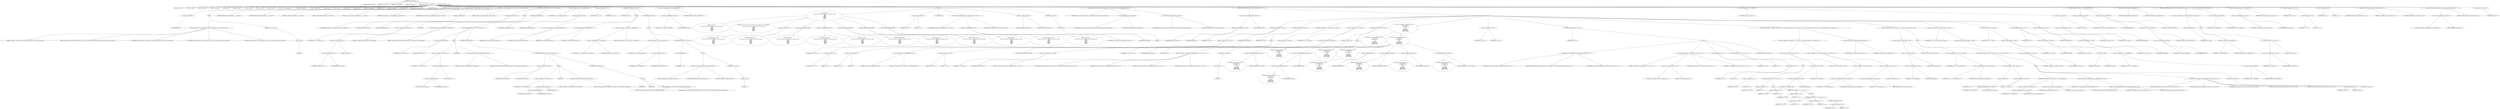 digraph hostapd_notif_assoc {  
"1000123" [label = "(METHOD,hostapd_notif_assoc)" ]
"1000124" [label = "(PARAM,hostapd_data *hapd)" ]
"1000125" [label = "(PARAM,const u8 *addr)" ]
"1000126" [label = "(PARAM,const u8 *req_ies)" ]
"1000127" [label = "(PARAM,size_t req_ies_len)" ]
"1000128" [label = "(PARAM,int reassoc)" ]
"1000129" [label = "(BLOCK,,)" ]
"1000130" [label = "(LOCAL,v10: const u8 *)" ]
"1000131" [label = "(LOCAL,v11: size_t)" ]
"1000132" [label = "(LOCAL,v12: sta_info *)" ]
"1000133" [label = "(LOCAL,v13: sta_info *)" ]
"1000134" [label = "(LOCAL,v14: int)" ]
"1000135" [label = "(LOCAL,v15: __int64)" ]
"1000136" [label = "(LOCAL,v16: __int64)" ]
"1000137" [label = "(LOCAL,v17: __int64)" ]
"1000138" [label = "(LOCAL,v18: bool)" ]
"1000139" [label = "(LOCAL,v19: wpa_state_machine *)" ]
"1000140" [label = "(LOCAL,v20: unsigned int)" ]
"1000141" [label = "(LOCAL,v21: unsigned int)" ]
"1000142" [label = "(LOCAL,v22: int)" ]
"1000143" [label = "(LOCAL,v23: u8 *)" ]
"1000144" [label = "(LOCAL,v24: int)" ]
"1000145" [label = "(LOCAL,v25: u32)" ]
"1000146" [label = "(LOCAL,v26: unsigned int)" ]
"1000147" [label = "(LOCAL,v27: int)" ]
"1000148" [label = "(LOCAL,v28: wpa_event)" ]
"1000149" [label = "(LOCAL,v29: int)" ]
"1000150" [label = "(LOCAL,elems: ieee802_11_elems)" ]
"1000151" [label = "(LOCAL,buf: u8 [ 1064 ])" ]
"1000152" [label = "(CONTROL_STRUCTURE,if ( !addr ),if ( !addr ))" ]
"1000153" [label = "(<operator>.logicalNot,!addr)" ]
"1000154" [label = "(IDENTIFIER,addr,!addr)" ]
"1000155" [label = "(BLOCK,,)" ]
"1000156" [label = "(wpa_printf,wpa_printf(2, \"hostapd_notif_assoc: Skip event with no address\", req_ies, req_ies_len, reassoc))" ]
"1000157" [label = "(LITERAL,2,wpa_printf(2, \"hostapd_notif_assoc: Skip event with no address\", req_ies, req_ies_len, reassoc))" ]
"1000158" [label = "(LITERAL,\"hostapd_notif_assoc: Skip event with no address\",wpa_printf(2, \"hostapd_notif_assoc: Skip event with no address\", req_ies, req_ies_len, reassoc))" ]
"1000159" [label = "(IDENTIFIER,req_ies,wpa_printf(2, \"hostapd_notif_assoc: Skip event with no address\", req_ies, req_ies_len, reassoc))" ]
"1000160" [label = "(IDENTIFIER,req_ies_len,wpa_printf(2, \"hostapd_notif_assoc: Skip event with no address\", req_ies, req_ies_len, reassoc))" ]
"1000161" [label = "(IDENTIFIER,reassoc,wpa_printf(2, \"hostapd_notif_assoc: Skip event with no address\", req_ies, req_ies_len, reassoc))" ]
"1000162" [label = "(RETURN,return -1;,return -1;)" ]
"1000163" [label = "(<operator>.minus,-1)" ]
"1000164" [label = "(LITERAL,1,-1)" ]
"1000165" [label = "(hostapd_logger,hostapd_logger(hapd, addr, 1u, 2, \"associated\"))" ]
"1000166" [label = "(IDENTIFIER,hapd,hostapd_logger(hapd, addr, 1u, 2, \"associated\"))" ]
"1000167" [label = "(IDENTIFIER,addr,hostapd_logger(hapd, addr, 1u, 2, \"associated\"))" ]
"1000168" [label = "(LITERAL,1u,hostapd_logger(hapd, addr, 1u, 2, \"associated\"))" ]
"1000169" [label = "(LITERAL,2,hostapd_logger(hapd, addr, 1u, 2, \"associated\"))" ]
"1000170" [label = "(LITERAL,\"associated\",hostapd_logger(hapd, addr, 1u, 2, \"associated\"))" ]
"1000171" [label = "(ieee802_11_parse_elems,ieee802_11_parse_elems(req_ies, req_ies_len, &elems, 0))" ]
"1000172" [label = "(IDENTIFIER,req_ies,ieee802_11_parse_elems(req_ies, req_ies_len, &elems, 0))" ]
"1000173" [label = "(IDENTIFIER,req_ies_len,ieee802_11_parse_elems(req_ies, req_ies_len, &elems, 0))" ]
"1000174" [label = "(<operator>.addressOf,&elems)" ]
"1000175" [label = "(IDENTIFIER,elems,ieee802_11_parse_elems(req_ies, req_ies_len, &elems, 0))" ]
"1000176" [label = "(LITERAL,0,ieee802_11_parse_elems(req_ies, req_ies_len, &elems, 0))" ]
"1000177" [label = "(CONTROL_STRUCTURE,if ( elems.wps_ie ),if ( elems.wps_ie ))" ]
"1000178" [label = "(<operator>.fieldAccess,elems.wps_ie)" ]
"1000179" [label = "(IDENTIFIER,elems,if ( elems.wps_ie ))" ]
"1000180" [label = "(FIELD_IDENTIFIER,wps_ie,wps_ie)" ]
"1000181" [label = "(BLOCK,,)" ]
"1000182" [label = "(<operator>.assignment,v10 = elems.wps_ie - 2)" ]
"1000183" [label = "(IDENTIFIER,v10,v10 = elems.wps_ie - 2)" ]
"1000184" [label = "(<operator>.subtraction,elems.wps_ie - 2)" ]
"1000185" [label = "(<operator>.fieldAccess,elems.wps_ie)" ]
"1000186" [label = "(IDENTIFIER,elems,elems.wps_ie - 2)" ]
"1000187" [label = "(FIELD_IDENTIFIER,wps_ie,wps_ie)" ]
"1000188" [label = "(LITERAL,2,elems.wps_ie - 2)" ]
"1000189" [label = "(IDENTIFIER,L,)" ]
"1000190" [label = "(wpa_printf,wpa_printf(2, \"STA included WPS IE in (Re)AssocReq\"))" ]
"1000191" [label = "(LITERAL,2,wpa_printf(2, \"STA included WPS IE in (Re)AssocReq\"))" ]
"1000192" [label = "(LITERAL,\"STA included WPS IE in (Re)AssocReq\",wpa_printf(2, \"STA included WPS IE in (Re)AssocReq\"))" ]
"1000193" [label = "(CONTROL_STRUCTURE,else,else)" ]
"1000194" [label = "(CONTROL_STRUCTURE,if ( elems.rsn_ie ),if ( elems.rsn_ie ))" ]
"1000195" [label = "(<operator>.fieldAccess,elems.rsn_ie)" ]
"1000196" [label = "(IDENTIFIER,elems,if ( elems.rsn_ie ))" ]
"1000197" [label = "(FIELD_IDENTIFIER,rsn_ie,rsn_ie)" ]
"1000198" [label = "(BLOCK,,)" ]
"1000199" [label = "(<operator>.assignment,v10 = elems.rsn_ie - 2)" ]
"1000200" [label = "(IDENTIFIER,v10,v10 = elems.rsn_ie - 2)" ]
"1000201" [label = "(<operator>.subtraction,elems.rsn_ie - 2)" ]
"1000202" [label = "(<operator>.fieldAccess,elems.rsn_ie)" ]
"1000203" [label = "(IDENTIFIER,elems,elems.rsn_ie - 2)" ]
"1000204" [label = "(FIELD_IDENTIFIER,rsn_ie,rsn_ie)" ]
"1000205" [label = "(LITERAL,2,elems.rsn_ie - 2)" ]
"1000206" [label = "(IDENTIFIER,L,)" ]
"1000207" [label = "(wpa_printf,wpa_printf(2, \"STA included RSN IE in (Re)AssocReq\"))" ]
"1000208" [label = "(LITERAL,2,wpa_printf(2, \"STA included RSN IE in (Re)AssocReq\"))" ]
"1000209" [label = "(LITERAL,\"STA included RSN IE in (Re)AssocReq\",wpa_printf(2, \"STA included RSN IE in (Re)AssocReq\"))" ]
"1000210" [label = "(CONTROL_STRUCTURE,else,else)" ]
"1000211" [label = "(CONTROL_STRUCTURE,if ( elems.wpa_ie ),if ( elems.wpa_ie ))" ]
"1000212" [label = "(<operator>.fieldAccess,elems.wpa_ie)" ]
"1000213" [label = "(IDENTIFIER,elems,if ( elems.wpa_ie ))" ]
"1000214" [label = "(FIELD_IDENTIFIER,wpa_ie,wpa_ie)" ]
"1000215" [label = "(BLOCK,,)" ]
"1000216" [label = "(<operator>.assignment,v10 = elems.wpa_ie - 2)" ]
"1000217" [label = "(IDENTIFIER,v10,v10 = elems.wpa_ie - 2)" ]
"1000218" [label = "(<operator>.subtraction,elems.wpa_ie - 2)" ]
"1000219" [label = "(<operator>.fieldAccess,elems.wpa_ie)" ]
"1000220" [label = "(IDENTIFIER,elems,elems.wpa_ie - 2)" ]
"1000221" [label = "(FIELD_IDENTIFIER,wpa_ie,wpa_ie)" ]
"1000222" [label = "(LITERAL,2,elems.wpa_ie - 2)" ]
"1000223" [label = "(IDENTIFIER,L,)" ]
"1000224" [label = "(wpa_printf,wpa_printf(2, \"STA included WPA IE in (Re)AssocReq\"))" ]
"1000225" [label = "(LITERAL,2,wpa_printf(2, \"STA included WPA IE in (Re)AssocReq\"))" ]
"1000226" [label = "(LITERAL,\"STA included WPA IE in (Re)AssocReq\",wpa_printf(2, \"STA included WPA IE in (Re)AssocReq\"))" ]
"1000227" [label = "(CONTROL_STRUCTURE,else,else)" ]
"1000228" [label = "(BLOCK,,)" ]
"1000229" [label = "(IDENTIFIER,L,)" ]
"1000230" [label = "(IDENTIFIER,L,)" ]
"1000231" [label = "(wpa_printf,wpa_printf(2, \"STA did not include WPS/RSN/WPA IE in (Re)AssocReq\"))" ]
"1000232" [label = "(LITERAL,2,wpa_printf(2, \"STA did not include WPS/RSN/WPA IE in (Re)AssocReq\"))" ]
"1000233" [label = "(LITERAL,\"STA did not include WPS/RSN/WPA IE in (Re)AssocReq\",wpa_printf(2, \"STA did not include WPS/RSN/WPA IE in (Re)AssocReq\"))" ]
"1000234" [label = "(<operator>.assignment,v12 = ap_get_sta(hapd, addr))" ]
"1000235" [label = "(IDENTIFIER,v12,v12 = ap_get_sta(hapd, addr))" ]
"1000236" [label = "(ap_get_sta,ap_get_sta(hapd, addr))" ]
"1000237" [label = "(IDENTIFIER,hapd,ap_get_sta(hapd, addr))" ]
"1000238" [label = "(IDENTIFIER,addr,ap_get_sta(hapd, addr))" ]
"1000239" [label = "(<operator>.assignment,v13 = v12)" ]
"1000240" [label = "(IDENTIFIER,v13,v13 = v12)" ]
"1000241" [label = "(IDENTIFIER,v12,v13 = v12)" ]
"1000242" [label = "(CONTROL_STRUCTURE,if ( v12 ),if ( v12 ))" ]
"1000243" [label = "(IDENTIFIER,v12,if ( v12 ))" ]
"1000244" [label = "(BLOCK,,)" ]
"1000245" [label = "(ap_sta_no_session_timeout,ap_sta_no_session_timeout(hapd, v12))" ]
"1000246" [label = "(IDENTIFIER,hapd,ap_sta_no_session_timeout(hapd, v12))" ]
"1000247" [label = "(IDENTIFIER,v12,ap_sta_no_session_timeout(hapd, v12))" ]
"1000248" [label = "(accounting_sta_stop,accounting_sta_stop(hapd, v13))" ]
"1000249" [label = "(IDENTIFIER,hapd,accounting_sta_stop(hapd, v13))" ]
"1000250" [label = "(IDENTIFIER,v13,accounting_sta_stop(hapd, v13))" ]
"1000251" [label = "(<operator>.assignment,v13->timeout_next = STA_NULLFUNC)" ]
"1000252" [label = "(<operator>.indirectFieldAccess,v13->timeout_next)" ]
"1000253" [label = "(IDENTIFIER,v13,v13->timeout_next = STA_NULLFUNC)" ]
"1000254" [label = "(FIELD_IDENTIFIER,timeout_next,timeout_next)" ]
"1000255" [label = "(IDENTIFIER,STA_NULLFUNC,v13->timeout_next = STA_NULLFUNC)" ]
"1000256" [label = "(CONTROL_STRUCTURE,else,else)" ]
"1000257" [label = "(BLOCK,,)" ]
"1000258" [label = "(<operator>.assignment,v13 = ap_sta_add(hapd, addr))" ]
"1000259" [label = "(IDENTIFIER,v13,v13 = ap_sta_add(hapd, addr))" ]
"1000260" [label = "(ap_sta_add,ap_sta_add(hapd, addr))" ]
"1000261" [label = "(IDENTIFIER,hapd,ap_sta_add(hapd, addr))" ]
"1000262" [label = "(IDENTIFIER,addr,ap_sta_add(hapd, addr))" ]
"1000263" [label = "(CONTROL_STRUCTURE,if ( !v13 ),if ( !v13 ))" ]
"1000264" [label = "(<operator>.logicalNot,!v13)" ]
"1000265" [label = "(IDENTIFIER,v13,!v13)" ]
"1000266" [label = "(BLOCK,,)" ]
"1000267" [label = "(hostapd_drv_sta_disassoc,hostapd_drv_sta_disassoc(hapd, addr, 5))" ]
"1000268" [label = "(IDENTIFIER,hapd,hostapd_drv_sta_disassoc(hapd, addr, 5))" ]
"1000269" [label = "(IDENTIFIER,addr,hostapd_drv_sta_disassoc(hapd, addr, 5))" ]
"1000270" [label = "(LITERAL,5,hostapd_drv_sta_disassoc(hapd, addr, 5))" ]
"1000271" [label = "(RETURN,return -1;,return -1;)" ]
"1000272" [label = "(<operator>.minus,-1)" ]
"1000273" [label = "(LITERAL,1,-1)" ]
"1000274" [label = "(<operators>.assignmentAnd,v13->flags &= 0xFFFECFFF)" ]
"1000275" [label = "(<operator>.indirectFieldAccess,v13->flags)" ]
"1000276" [label = "(IDENTIFIER,v13,v13->flags &= 0xFFFECFFF)" ]
"1000277" [label = "(FIELD_IDENTIFIER,flags,flags)" ]
"1000278" [label = "(LITERAL,0xFFFECFFF,v13->flags &= 0xFFFECFFF)" ]
"1000279" [label = "(BLOCK,,)" ]
"1000280" [label = "(wpa_printf,wpa_printf(\n      3,\n      \"STA %02x:%02x:%02x:%02x:%02x:%02x not allowed to connect\",\n      *addr,\n      addr[1],\n      addr[2],\n      addr[3],\n      addr[4],\n      addr[5]))" ]
"1000281" [label = "(LITERAL,3,wpa_printf(\n      3,\n      \"STA %02x:%02x:%02x:%02x:%02x:%02x not allowed to connect\",\n      *addr,\n      addr[1],\n      addr[2],\n      addr[3],\n      addr[4],\n      addr[5]))" ]
"1000282" [label = "(LITERAL,\"STA %02x:%02x:%02x:%02x:%02x:%02x not allowed to connect\",wpa_printf(\n      3,\n      \"STA %02x:%02x:%02x:%02x:%02x:%02x not allowed to connect\",\n      *addr,\n      addr[1],\n      addr[2],\n      addr[3],\n      addr[4],\n      addr[5]))" ]
"1000283" [label = "(<operator>.indirection,*addr)" ]
"1000284" [label = "(IDENTIFIER,addr,wpa_printf(\n      3,\n      \"STA %02x:%02x:%02x:%02x:%02x:%02x not allowed to connect\",\n      *addr,\n      addr[1],\n      addr[2],\n      addr[3],\n      addr[4],\n      addr[5]))" ]
"1000285" [label = "(<operator>.indirectIndexAccess,addr[1])" ]
"1000286" [label = "(IDENTIFIER,addr,wpa_printf(\n      3,\n      \"STA %02x:%02x:%02x:%02x:%02x:%02x not allowed to connect\",\n      *addr,\n      addr[1],\n      addr[2],\n      addr[3],\n      addr[4],\n      addr[5]))" ]
"1000287" [label = "(LITERAL,1,wpa_printf(\n      3,\n      \"STA %02x:%02x:%02x:%02x:%02x:%02x not allowed to connect\",\n      *addr,\n      addr[1],\n      addr[2],\n      addr[3],\n      addr[4],\n      addr[5]))" ]
"1000288" [label = "(<operator>.indirectIndexAccess,addr[2])" ]
"1000289" [label = "(IDENTIFIER,addr,wpa_printf(\n      3,\n      \"STA %02x:%02x:%02x:%02x:%02x:%02x not allowed to connect\",\n      *addr,\n      addr[1],\n      addr[2],\n      addr[3],\n      addr[4],\n      addr[5]))" ]
"1000290" [label = "(LITERAL,2,wpa_printf(\n      3,\n      \"STA %02x:%02x:%02x:%02x:%02x:%02x not allowed to connect\",\n      *addr,\n      addr[1],\n      addr[2],\n      addr[3],\n      addr[4],\n      addr[5]))" ]
"1000291" [label = "(<operator>.indirectIndexAccess,addr[3])" ]
"1000292" [label = "(IDENTIFIER,addr,wpa_printf(\n      3,\n      \"STA %02x:%02x:%02x:%02x:%02x:%02x not allowed to connect\",\n      *addr,\n      addr[1],\n      addr[2],\n      addr[3],\n      addr[4],\n      addr[5]))" ]
"1000293" [label = "(LITERAL,3,wpa_printf(\n      3,\n      \"STA %02x:%02x:%02x:%02x:%02x:%02x not allowed to connect\",\n      *addr,\n      addr[1],\n      addr[2],\n      addr[3],\n      addr[4],\n      addr[5]))" ]
"1000294" [label = "(<operator>.indirectIndexAccess,addr[4])" ]
"1000295" [label = "(IDENTIFIER,addr,wpa_printf(\n      3,\n      \"STA %02x:%02x:%02x:%02x:%02x:%02x not allowed to connect\",\n      *addr,\n      addr[1],\n      addr[2],\n      addr[3],\n      addr[4],\n      addr[5]))" ]
"1000296" [label = "(LITERAL,4,wpa_printf(\n      3,\n      \"STA %02x:%02x:%02x:%02x:%02x:%02x not allowed to connect\",\n      *addr,\n      addr[1],\n      addr[2],\n      addr[3],\n      addr[4],\n      addr[5]))" ]
"1000297" [label = "(<operator>.indirectIndexAccess,addr[5])" ]
"1000298" [label = "(IDENTIFIER,addr,wpa_printf(\n      3,\n      \"STA %02x:%02x:%02x:%02x:%02x:%02x not allowed to connect\",\n      *addr,\n      addr[1],\n      addr[2],\n      addr[3],\n      addr[4],\n      addr[5]))" ]
"1000299" [label = "(LITERAL,5,wpa_printf(\n      3,\n      \"STA %02x:%02x:%02x:%02x:%02x:%02x not allowed to connect\",\n      *addr,\n      addr[1],\n      addr[2],\n      addr[3],\n      addr[4],\n      addr[5]))" ]
"1000300" [label = "(<operator>.assignment,v14 = 1)" ]
"1000301" [label = "(IDENTIFIER,v14,v14 = 1)" ]
"1000302" [label = "(LITERAL,1,v14 = 1)" ]
"1000303" [label = "(JUMP_TARGET,fail)" ]
"1000304" [label = "(hostapd_drv_sta_disassoc,hostapd_drv_sta_disassoc(hapd, v13->addr, v14))" ]
"1000305" [label = "(IDENTIFIER,hapd,hostapd_drv_sta_disassoc(hapd, v13->addr, v14))" ]
"1000306" [label = "(<operator>.indirectFieldAccess,v13->addr)" ]
"1000307" [label = "(IDENTIFIER,v13,hostapd_drv_sta_disassoc(hapd, v13->addr, v14))" ]
"1000308" [label = "(FIELD_IDENTIFIER,addr,addr)" ]
"1000309" [label = "(IDENTIFIER,v14,hostapd_drv_sta_disassoc(hapd, v13->addr, v14))" ]
"1000310" [label = "(ap_free_sta,ap_free_sta(hapd, v13))" ]
"1000311" [label = "(IDENTIFIER,hapd,ap_free_sta(hapd, v13))" ]
"1000312" [label = "(IDENTIFIER,v13,ap_free_sta(hapd, v13))" ]
"1000313" [label = "(RETURN,return -1;,return -1;)" ]
"1000314" [label = "(<operator>.minus,-1)" ]
"1000315" [label = "(LITERAL,1,-1)" ]
"1000316" [label = "(ap_copy_sta_supp_op_classes,ap_copy_sta_supp_op_classes(v13, elems.supp_op_classes, elems.supp_op_classes_len))" ]
"1000317" [label = "(IDENTIFIER,v13,ap_copy_sta_supp_op_classes(v13, elems.supp_op_classes, elems.supp_op_classes_len))" ]
"1000318" [label = "(<operator>.fieldAccess,elems.supp_op_classes)" ]
"1000319" [label = "(IDENTIFIER,elems,ap_copy_sta_supp_op_classes(v13, elems.supp_op_classes, elems.supp_op_classes_len))" ]
"1000320" [label = "(FIELD_IDENTIFIER,supp_op_classes,supp_op_classes)" ]
"1000321" [label = "(<operator>.fieldAccess,elems.supp_op_classes_len)" ]
"1000322" [label = "(IDENTIFIER,elems,ap_copy_sta_supp_op_classes(v13, elems.supp_op_classes, elems.supp_op_classes_len))" ]
"1000323" [label = "(FIELD_IDENTIFIER,supp_op_classes_len,supp_op_classes_len)" ]
"1000324" [label = "(CONTROL_STRUCTURE,if ( hapd->conf->wpa ),if ( hapd->conf->wpa ))" ]
"1000325" [label = "(<operator>.indirectFieldAccess,hapd->conf->wpa)" ]
"1000326" [label = "(<operator>.indirectFieldAccess,hapd->conf)" ]
"1000327" [label = "(IDENTIFIER,hapd,if ( hapd->conf->wpa ))" ]
"1000328" [label = "(FIELD_IDENTIFIER,conf,conf)" ]
"1000329" [label = "(FIELD_IDENTIFIER,wpa,wpa)" ]
"1000330" [label = "(BLOCK,,)" ]
"1000331" [label = "(CONTROL_STRUCTURE,if ( v10 ),if ( v10 ))" ]
"1000332" [label = "(IDENTIFIER,v10,if ( v10 ))" ]
"1000333" [label = "(<operator>.assignment,v18 = v11 == 0)" ]
"1000334" [label = "(IDENTIFIER,v18,v18 = v11 == 0)" ]
"1000335" [label = "(<operator>.equals,v11 == 0)" ]
"1000336" [label = "(IDENTIFIER,v11,v11 == 0)" ]
"1000337" [label = "(LITERAL,0,v11 == 0)" ]
"1000338" [label = "(CONTROL_STRUCTURE,else,else)" ]
"1000339" [label = "(<operator>.assignment,v18 = 1)" ]
"1000340" [label = "(IDENTIFIER,v18,v18 = 1)" ]
"1000341" [label = "(LITERAL,1,v18 = 1)" ]
"1000342" [label = "(CONTROL_STRUCTURE,if ( v18 ),if ( v18 ))" ]
"1000343" [label = "(IDENTIFIER,v18,if ( v18 ))" ]
"1000344" [label = "(BLOCK,,)" ]
"1000345" [label = "(wpa_printf,wpa_printf(2, \"No WPA/RSN IE from STA\"))" ]
"1000346" [label = "(LITERAL,2,wpa_printf(2, \"No WPA/RSN IE from STA\"))" ]
"1000347" [label = "(LITERAL,\"No WPA/RSN IE from STA\",wpa_printf(2, \"No WPA/RSN IE from STA\"))" ]
"1000348" [label = "(<operator>.assignment,v14 = 13)" ]
"1000349" [label = "(IDENTIFIER,v14,v14 = 13)" ]
"1000350" [label = "(LITERAL,13,v14 = 13)" ]
"1000351" [label = "(CONTROL_STRUCTURE,goto fail;,goto fail;)" ]
"1000352" [label = "(CONTROL_STRUCTURE,if ( !v13->wpa_sm ),if ( !v13->wpa_sm ))" ]
"1000353" [label = "(<operator>.logicalNot,!v13->wpa_sm)" ]
"1000354" [label = "(<operator>.indirectFieldAccess,v13->wpa_sm)" ]
"1000355" [label = "(IDENTIFIER,v13,!v13->wpa_sm)" ]
"1000356" [label = "(FIELD_IDENTIFIER,wpa_sm,wpa_sm)" ]
"1000357" [label = "(<operator>.assignment,v19 = v13->wpa_sm)" ]
"1000358" [label = "(IDENTIFIER,v19,v19 = v13->wpa_sm)" ]
"1000359" [label = "(<operator>.indirectFieldAccess,v13->wpa_sm)" ]
"1000360" [label = "(IDENTIFIER,v13,v19 = v13->wpa_sm)" ]
"1000361" [label = "(FIELD_IDENTIFIER,wpa_sm,wpa_sm)" ]
"1000362" [label = "(CONTROL_STRUCTURE,if ( !v19 ),if ( !v19 ))" ]
"1000363" [label = "(<operator>.logicalNot,!v19)" ]
"1000364" [label = "(IDENTIFIER,v19,!v19)" ]
"1000365" [label = "(BLOCK,,)" ]
"1000366" [label = "(wpa_printf,wpa_printf(5, \"Failed to initialize WPA state machine\", v15, v16, v17))" ]
"1000367" [label = "(LITERAL,5,wpa_printf(5, \"Failed to initialize WPA state machine\", v15, v16, v17))" ]
"1000368" [label = "(LITERAL,\"Failed to initialize WPA state machine\",wpa_printf(5, \"Failed to initialize WPA state machine\", v15, v16, v17))" ]
"1000369" [label = "(IDENTIFIER,v15,wpa_printf(5, \"Failed to initialize WPA state machine\", v15, v16, v17))" ]
"1000370" [label = "(IDENTIFIER,v16,wpa_printf(5, \"Failed to initialize WPA state machine\", v15, v16, v17))" ]
"1000371" [label = "(IDENTIFIER,v17,wpa_printf(5, \"Failed to initialize WPA state machine\", v15, v16, v17))" ]
"1000372" [label = "(RETURN,return -1;,return -1;)" ]
"1000373" [label = "(<operator>.minus,-1)" ]
"1000374" [label = "(LITERAL,1,-1)" ]
"1000375" [label = "(<operator>.assignment,v20 = wpa_validate_wpa_ie(\n            hapd->wpa_auth,\n            v19,\n            hapd->iface->freq,\n            v10,\n            v11,\n            elems.mdie,\n            elems.mdie_len,\n            elems.owe_dh,\n            elems.owe_dh_len))" ]
"1000376" [label = "(IDENTIFIER,v20,v20 = wpa_validate_wpa_ie(\n            hapd->wpa_auth,\n            v19,\n            hapd->iface->freq,\n            v10,\n            v11,\n            elems.mdie,\n            elems.mdie_len,\n            elems.owe_dh,\n            elems.owe_dh_len))" ]
"1000377" [label = "(wpa_validate_wpa_ie,wpa_validate_wpa_ie(\n            hapd->wpa_auth,\n            v19,\n            hapd->iface->freq,\n            v10,\n            v11,\n            elems.mdie,\n            elems.mdie_len,\n            elems.owe_dh,\n            elems.owe_dh_len))" ]
"1000378" [label = "(<operator>.indirectFieldAccess,hapd->wpa_auth)" ]
"1000379" [label = "(IDENTIFIER,hapd,wpa_validate_wpa_ie(\n            hapd->wpa_auth,\n            v19,\n            hapd->iface->freq,\n            v10,\n            v11,\n            elems.mdie,\n            elems.mdie_len,\n            elems.owe_dh,\n            elems.owe_dh_len))" ]
"1000380" [label = "(FIELD_IDENTIFIER,wpa_auth,wpa_auth)" ]
"1000381" [label = "(IDENTIFIER,v19,wpa_validate_wpa_ie(\n            hapd->wpa_auth,\n            v19,\n            hapd->iface->freq,\n            v10,\n            v11,\n            elems.mdie,\n            elems.mdie_len,\n            elems.owe_dh,\n            elems.owe_dh_len))" ]
"1000382" [label = "(<operator>.indirectFieldAccess,hapd->iface->freq)" ]
"1000383" [label = "(<operator>.indirectFieldAccess,hapd->iface)" ]
"1000384" [label = "(IDENTIFIER,hapd,wpa_validate_wpa_ie(\n            hapd->wpa_auth,\n            v19,\n            hapd->iface->freq,\n            v10,\n            v11,\n            elems.mdie,\n            elems.mdie_len,\n            elems.owe_dh,\n            elems.owe_dh_len))" ]
"1000385" [label = "(FIELD_IDENTIFIER,iface,iface)" ]
"1000386" [label = "(FIELD_IDENTIFIER,freq,freq)" ]
"1000387" [label = "(IDENTIFIER,v10,wpa_validate_wpa_ie(\n            hapd->wpa_auth,\n            v19,\n            hapd->iface->freq,\n            v10,\n            v11,\n            elems.mdie,\n            elems.mdie_len,\n            elems.owe_dh,\n            elems.owe_dh_len))" ]
"1000388" [label = "(IDENTIFIER,v11,wpa_validate_wpa_ie(\n            hapd->wpa_auth,\n            v19,\n            hapd->iface->freq,\n            v10,\n            v11,\n            elems.mdie,\n            elems.mdie_len,\n            elems.owe_dh,\n            elems.owe_dh_len))" ]
"1000389" [label = "(<operator>.fieldAccess,elems.mdie)" ]
"1000390" [label = "(IDENTIFIER,elems,wpa_validate_wpa_ie(\n            hapd->wpa_auth,\n            v19,\n            hapd->iface->freq,\n            v10,\n            v11,\n            elems.mdie,\n            elems.mdie_len,\n            elems.owe_dh,\n            elems.owe_dh_len))" ]
"1000391" [label = "(FIELD_IDENTIFIER,mdie,mdie)" ]
"1000392" [label = "(<operator>.fieldAccess,elems.mdie_len)" ]
"1000393" [label = "(IDENTIFIER,elems,wpa_validate_wpa_ie(\n            hapd->wpa_auth,\n            v19,\n            hapd->iface->freq,\n            v10,\n            v11,\n            elems.mdie,\n            elems.mdie_len,\n            elems.owe_dh,\n            elems.owe_dh_len))" ]
"1000394" [label = "(FIELD_IDENTIFIER,mdie_len,mdie_len)" ]
"1000395" [label = "(<operator>.fieldAccess,elems.owe_dh)" ]
"1000396" [label = "(IDENTIFIER,elems,wpa_validate_wpa_ie(\n            hapd->wpa_auth,\n            v19,\n            hapd->iface->freq,\n            v10,\n            v11,\n            elems.mdie,\n            elems.mdie_len,\n            elems.owe_dh,\n            elems.owe_dh_len))" ]
"1000397" [label = "(FIELD_IDENTIFIER,owe_dh,owe_dh)" ]
"1000398" [label = "(<operator>.fieldAccess,elems.owe_dh_len)" ]
"1000399" [label = "(IDENTIFIER,elems,wpa_validate_wpa_ie(\n            hapd->wpa_auth,\n            v19,\n            hapd->iface->freq,\n            v10,\n            v11,\n            elems.mdie,\n            elems.mdie_len,\n            elems.owe_dh,\n            elems.owe_dh_len))" ]
"1000400" [label = "(FIELD_IDENTIFIER,owe_dh_len,owe_dh_len)" ]
"1000401" [label = "(<operator>.assignment,v21 = v20)" ]
"1000402" [label = "(IDENTIFIER,v21,v21 = v20)" ]
"1000403" [label = "(IDENTIFIER,v20,v21 = v20)" ]
"1000404" [label = "(CONTROL_STRUCTURE,if ( v20 ),if ( v20 ))" ]
"1000405" [label = "(IDENTIFIER,v20,if ( v20 ))" ]
"1000406" [label = "(BLOCK,,)" ]
"1000407" [label = "(wpa_printf,wpa_printf(2, \"WPA/RSN information element rejected? (res %u)\", v20))" ]
"1000408" [label = "(LITERAL,2,wpa_printf(2, \"WPA/RSN information element rejected? (res %u)\", v20))" ]
"1000409" [label = "(LITERAL,\"WPA/RSN information element rejected? (res %u)\",wpa_printf(2, \"WPA/RSN information element rejected? (res %u)\", v20))" ]
"1000410" [label = "(IDENTIFIER,v20,wpa_printf(2, \"WPA/RSN information element rejected? (res %u)\", v20))" ]
"1000411" [label = "(wpa_hexdump,wpa_hexdump(2, (const unsigned __int8 *)\"IE\", v10, v11))" ]
"1000412" [label = "(LITERAL,2,wpa_hexdump(2, (const unsigned __int8 *)\"IE\", v10, v11))" ]
"1000413" [label = "(<operator>.cast,(const unsigned __int8 *)\"IE\")" ]
"1000414" [label = "(UNKNOWN,const unsigned __int8 *,const unsigned __int8 *)" ]
"1000415" [label = "(LITERAL,\"IE\",(const unsigned __int8 *)\"IE\")" ]
"1000416" [label = "(IDENTIFIER,v10,wpa_hexdump(2, (const unsigned __int8 *)\"IE\", v10, v11))" ]
"1000417" [label = "(IDENTIFIER,v11,wpa_hexdump(2, (const unsigned __int8 *)\"IE\", v10, v11))" ]
"1000418" [label = "(<operator>.assignment,v14 = 18)" ]
"1000419" [label = "(IDENTIFIER,v14,v14 = 18)" ]
"1000420" [label = "(LITERAL,18,v14 = 18)" ]
"1000421" [label = "(CONTROL_STRUCTURE,if ( v21 != 2 ),if ( v21 != 2 ))" ]
"1000422" [label = "(<operator>.notEquals,v21 != 2)" ]
"1000423" [label = "(IDENTIFIER,v21,v21 != 2)" ]
"1000424" [label = "(LITERAL,2,v21 != 2)" ]
"1000425" [label = "(BLOCK,,)" ]
"1000426" [label = "(<operator>.assignment,v14 = 19)" ]
"1000427" [label = "(IDENTIFIER,v14,v14 = 19)" ]
"1000428" [label = "(LITERAL,19,v14 = 19)" ]
"1000429" [label = "(CONTROL_STRUCTURE,if ( v21 != 3 ),if ( v21 != 3 ))" ]
"1000430" [label = "(<operator>.notEquals,v21 != 3)" ]
"1000431" [label = "(IDENTIFIER,v21,v21 != 3)" ]
"1000432" [label = "(LITERAL,3,v21 != 3)" ]
"1000433" [label = "(BLOCK,,)" ]
"1000434" [label = "(<operator>.assignment,v14 = 20)" ]
"1000435" [label = "(IDENTIFIER,v14,v14 = 20)" ]
"1000436" [label = "(LITERAL,20,v14 = 20)" ]
"1000437" [label = "(CONTROL_STRUCTURE,if ( v21 != 4 ),if ( v21 != 4 ))" ]
"1000438" [label = "(<operator>.notEquals,v21 != 4)" ]
"1000439" [label = "(IDENTIFIER,v21,v21 != 4)" ]
"1000440" [label = "(LITERAL,4,v21 != 4)" ]
"1000441" [label = "(BLOCK,,)" ]
"1000442" [label = "(CONTROL_STRUCTURE,if ( v21 == 8 ),if ( v21 == 8 ))" ]
"1000443" [label = "(<operator>.equals,v21 == 8)" ]
"1000444" [label = "(IDENTIFIER,v21,v21 == 8)" ]
"1000445" [label = "(LITERAL,8,v21 == 8)" ]
"1000446" [label = "(<operator>.assignment,v14 = 24)" ]
"1000447" [label = "(IDENTIFIER,v14,v14 = 24)" ]
"1000448" [label = "(LITERAL,24,v14 = 24)" ]
"1000449" [label = "(CONTROL_STRUCTURE,else,else)" ]
"1000450" [label = "(<operator>.assignment,v14 = 13)" ]
"1000451" [label = "(IDENTIFIER,v14,v14 = 13)" ]
"1000452" [label = "(LITERAL,13,v14 = 13)" ]
"1000453" [label = "(CONTROL_STRUCTURE,goto fail;,goto fail;)" ]
"1000454" [label = "(CONTROL_STRUCTURE,if ( (v13->flags & 0x402) == 1026 && !v13->sa_query_timed_out && v13->sa_query_count > 0 ),if ( (v13->flags & 0x402) == 1026 && !v13->sa_query_timed_out && v13->sa_query_count > 0 ))" ]
"1000455" [label = "(<operator>.logicalAnd,(v13->flags & 0x402) == 1026 && !v13->sa_query_timed_out && v13->sa_query_count > 0)" ]
"1000456" [label = "(<operator>.equals,(v13->flags & 0x402) == 1026)" ]
"1000457" [label = "(<operator>.and,v13->flags & 0x402)" ]
"1000458" [label = "(<operator>.indirectFieldAccess,v13->flags)" ]
"1000459" [label = "(IDENTIFIER,v13,v13->flags & 0x402)" ]
"1000460" [label = "(FIELD_IDENTIFIER,flags,flags)" ]
"1000461" [label = "(LITERAL,0x402,v13->flags & 0x402)" ]
"1000462" [label = "(LITERAL,1026,(v13->flags & 0x402) == 1026)" ]
"1000463" [label = "(<operator>.logicalAnd,!v13->sa_query_timed_out && v13->sa_query_count > 0)" ]
"1000464" [label = "(<operator>.logicalNot,!v13->sa_query_timed_out)" ]
"1000465" [label = "(<operator>.indirectFieldAccess,v13->sa_query_timed_out)" ]
"1000466" [label = "(IDENTIFIER,v13,!v13->sa_query_timed_out)" ]
"1000467" [label = "(FIELD_IDENTIFIER,sa_query_timed_out,sa_query_timed_out)" ]
"1000468" [label = "(<operator>.greaterThan,v13->sa_query_count > 0)" ]
"1000469" [label = "(<operator>.indirectFieldAccess,v13->sa_query_count)" ]
"1000470" [label = "(IDENTIFIER,v13,v13->sa_query_count > 0)" ]
"1000471" [label = "(FIELD_IDENTIFIER,sa_query_count,sa_query_count)" ]
"1000472" [label = "(LITERAL,0,v13->sa_query_count > 0)" ]
"1000473" [label = "(ap_check_sa_query_timeout,ap_check_sa_query_timeout(hapd, v13))" ]
"1000474" [label = "(IDENTIFIER,hapd,ap_check_sa_query_timeout(hapd, v13))" ]
"1000475" [label = "(IDENTIFIER,v13,ap_check_sa_query_timeout(hapd, v13))" ]
"1000476" [label = "(CONTROL_STRUCTURE,if ( (v13->flags & 0x402) == 1026 ),if ( (v13->flags & 0x402) == 1026 ))" ]
"1000477" [label = "(<operator>.equals,(v13->flags & 0x402) == 1026)" ]
"1000478" [label = "(<operator>.and,v13->flags & 0x402)" ]
"1000479" [label = "(<operator>.indirectFieldAccess,v13->flags)" ]
"1000480" [label = "(IDENTIFIER,v13,v13->flags & 0x402)" ]
"1000481" [label = "(FIELD_IDENTIFIER,flags,flags)" ]
"1000482" [label = "(LITERAL,0x402,v13->flags & 0x402)" ]
"1000483" [label = "(LITERAL,1026,(v13->flags & 0x402) == 1026)" ]
"1000484" [label = "(BLOCK,,)" ]
"1000485" [label = "(<operator>.assignment,v22 = v13->sa_query_timed_out)" ]
"1000486" [label = "(IDENTIFIER,v22,v22 = v13->sa_query_timed_out)" ]
"1000487" [label = "(<operator>.indirectFieldAccess,v13->sa_query_timed_out)" ]
"1000488" [label = "(IDENTIFIER,v13,v22 = v13->sa_query_timed_out)" ]
"1000489" [label = "(FIELD_IDENTIFIER,sa_query_timed_out,sa_query_timed_out)" ]
"1000490" [label = "(CONTROL_STRUCTURE,if ( !v22 && v13->auth_alg != 2 ),if ( !v22 && v13->auth_alg != 2 ))" ]
"1000491" [label = "(<operator>.logicalAnd,!v22 && v13->auth_alg != 2)" ]
"1000492" [label = "(<operator>.logicalNot,!v22)" ]
"1000493" [label = "(IDENTIFIER,v22,!v22)" ]
"1000494" [label = "(<operator>.notEquals,v13->auth_alg != 2)" ]
"1000495" [label = "(<operator>.indirectFieldAccess,v13->auth_alg)" ]
"1000496" [label = "(IDENTIFIER,v13,v13->auth_alg != 2)" ]
"1000497" [label = "(FIELD_IDENTIFIER,auth_alg,auth_alg)" ]
"1000498" [label = "(LITERAL,2,v13->auth_alg != 2)" ]
"1000499" [label = "(BLOCK,,)" ]
"1000500" [label = "(CONTROL_STRUCTURE,if ( !v13->sa_query_count ),if ( !v13->sa_query_count ))" ]
"1000501" [label = "(<operator>.logicalNot,!v13->sa_query_count)" ]
"1000502" [label = "(<operator>.indirectFieldAccess,v13->sa_query_count)" ]
"1000503" [label = "(IDENTIFIER,v13,!v13->sa_query_count)" ]
"1000504" [label = "(FIELD_IDENTIFIER,sa_query_count,sa_query_count)" ]
"1000505" [label = "(ap_sta_start_sa_query,ap_sta_start_sa_query(hapd, v13))" ]
"1000506" [label = "(IDENTIFIER,hapd,ap_sta_start_sa_query(hapd, v13))" ]
"1000507" [label = "(IDENTIFIER,v13,ap_sta_start_sa_query(hapd, v13))" ]
"1000508" [label = "(<operator>.assignment,v23 = hostapd_eid_assoc_comeback_time(hapd, v13, buf))" ]
"1000509" [label = "(IDENTIFIER,v23,v23 = hostapd_eid_assoc_comeback_time(hapd, v13, buf))" ]
"1000510" [label = "(hostapd_eid_assoc_comeback_time,hostapd_eid_assoc_comeback_time(hapd, v13, buf))" ]
"1000511" [label = "(IDENTIFIER,hapd,hostapd_eid_assoc_comeback_time(hapd, v13, buf))" ]
"1000512" [label = "(IDENTIFIER,v13,hostapd_eid_assoc_comeback_time(hapd, v13, buf))" ]
"1000513" [label = "(IDENTIFIER,buf,hostapd_eid_assoc_comeback_time(hapd, v13, buf))" ]
"1000514" [label = "(hostapd_sta_assoc,hostapd_sta_assoc(hapd, addr, reassoc, 0x1Eu, buf, v23 - buf))" ]
"1000515" [label = "(IDENTIFIER,hapd,hostapd_sta_assoc(hapd, addr, reassoc, 0x1Eu, buf, v23 - buf))" ]
"1000516" [label = "(IDENTIFIER,addr,hostapd_sta_assoc(hapd, addr, reassoc, 0x1Eu, buf, v23 - buf))" ]
"1000517" [label = "(IDENTIFIER,reassoc,hostapd_sta_assoc(hapd, addr, reassoc, 0x1Eu, buf, v23 - buf))" ]
"1000518" [label = "(LITERAL,0x1Eu,hostapd_sta_assoc(hapd, addr, reassoc, 0x1Eu, buf, v23 - buf))" ]
"1000519" [label = "(IDENTIFIER,buf,hostapd_sta_assoc(hapd, addr, reassoc, 0x1Eu, buf, v23 - buf))" ]
"1000520" [label = "(<operator>.subtraction,v23 - buf)" ]
"1000521" [label = "(IDENTIFIER,v23,v23 - buf)" ]
"1000522" [label = "(IDENTIFIER,buf,v23 - buf)" ]
"1000523" [label = "(RETURN,return v22;,return v22;)" ]
"1000524" [label = "(IDENTIFIER,v22,return v22;)" ]
"1000525" [label = "(<operator>.assignment,v24 = wpa_auth_uses_mfp(v13->wpa_sm))" ]
"1000526" [label = "(IDENTIFIER,v24,v24 = wpa_auth_uses_mfp(v13->wpa_sm))" ]
"1000527" [label = "(wpa_auth_uses_mfp,wpa_auth_uses_mfp(v13->wpa_sm))" ]
"1000528" [label = "(<operator>.indirectFieldAccess,v13->wpa_sm)" ]
"1000529" [label = "(IDENTIFIER,v13,wpa_auth_uses_mfp(v13->wpa_sm))" ]
"1000530" [label = "(FIELD_IDENTIFIER,wpa_sm,wpa_sm)" ]
"1000531" [label = "(<operator>.assignment,v25 = v13->flags)" ]
"1000532" [label = "(IDENTIFIER,v25,v25 = v13->flags)" ]
"1000533" [label = "(<operator>.indirectFieldAccess,v13->flags)" ]
"1000534" [label = "(IDENTIFIER,v13,v25 = v13->flags)" ]
"1000535" [label = "(FIELD_IDENTIFIER,flags,flags)" ]
"1000536" [label = "(CONTROL_STRUCTURE,if ( v24 ),if ( v24 ))" ]
"1000537" [label = "(IDENTIFIER,v24,if ( v24 ))" ]
"1000538" [label = "(<operator>.assignment,v26 = v25 | 0x400)" ]
"1000539" [label = "(IDENTIFIER,v26,v26 = v25 | 0x400)" ]
"1000540" [label = "(<operator>.or,v25 | 0x400)" ]
"1000541" [label = "(IDENTIFIER,v25,v25 | 0x400)" ]
"1000542" [label = "(LITERAL,0x400,v25 | 0x400)" ]
"1000543" [label = "(CONTROL_STRUCTURE,else,else)" ]
"1000544" [label = "(<operator>.assignment,v26 = v25 & 0xFFFFFBFF)" ]
"1000545" [label = "(IDENTIFIER,v26,v26 = v25 & 0xFFFFFBFF)" ]
"1000546" [label = "(<operator>.and,v25 & 0xFFFFFBFF)" ]
"1000547" [label = "(IDENTIFIER,v25,v25 & 0xFFFFFBFF)" ]
"1000548" [label = "(LITERAL,0xFFFFFBFF,v25 & 0xFFFFFBFF)" ]
"1000549" [label = "(<operator>.assignment,v13->flags = v26)" ]
"1000550" [label = "(<operator>.indirectFieldAccess,v13->flags)" ]
"1000551" [label = "(IDENTIFIER,v13,v13->flags = v26)" ]
"1000552" [label = "(FIELD_IDENTIFIER,flags,flags)" ]
"1000553" [label = "(IDENTIFIER,v26,v13->flags = v26)" ]
"1000554" [label = "(<operator>.assignment,v27 = v13->flags & 2)" ]
"1000555" [label = "(IDENTIFIER,v27,v27 = v13->flags & 2)" ]
"1000556" [label = "(<operator>.and,v13->flags & 2)" ]
"1000557" [label = "(<operator>.indirectFieldAccess,v13->flags)" ]
"1000558" [label = "(IDENTIFIER,v13,v13->flags & 2)" ]
"1000559" [label = "(FIELD_IDENTIFIER,flags,flags)" ]
"1000560" [label = "(LITERAL,2,v13->flags & 2)" ]
"1000561" [label = "(<operator>.assignment,v13->flags = v13->flags & 0xFFF7FFFF | 3)" ]
"1000562" [label = "(<operator>.indirectFieldAccess,v13->flags)" ]
"1000563" [label = "(IDENTIFIER,v13,v13->flags = v13->flags & 0xFFF7FFFF | 3)" ]
"1000564" [label = "(FIELD_IDENTIFIER,flags,flags)" ]
"1000565" [label = "(<operator>.or,v13->flags & 0xFFF7FFFF | 3)" ]
"1000566" [label = "(<operator>.and,v13->flags & 0xFFF7FFFF)" ]
"1000567" [label = "(<operator>.indirectFieldAccess,v13->flags)" ]
"1000568" [label = "(IDENTIFIER,v13,v13->flags & 0xFFF7FFFF)" ]
"1000569" [label = "(FIELD_IDENTIFIER,flags,flags)" ]
"1000570" [label = "(LITERAL,0xFFF7FFFF,v13->flags & 0xFFF7FFFF)" ]
"1000571" [label = "(LITERAL,3,v13->flags & 0xFFF7FFFF | 3)" ]
"1000572" [label = "(hostapd_set_sta_flags,hostapd_set_sta_flags(hapd, v13))" ]
"1000573" [label = "(IDENTIFIER,hapd,hostapd_set_sta_flags(hapd, v13))" ]
"1000574" [label = "(IDENTIFIER,v13,hostapd_set_sta_flags(hapd, v13))" ]
"1000575" [label = "(CONTROL_STRUCTURE,if ( !reassoc || (v28 = WPA_ASSOC_FT, v13->auth_alg != 2) ),if ( !reassoc || (v28 = WPA_ASSOC_FT, v13->auth_alg != 2) ))" ]
"1000576" [label = "(<operator>.logicalOr,!reassoc || (v28 = WPA_ASSOC_FT, v13->auth_alg != 2))" ]
"1000577" [label = "(<operator>.logicalNot,!reassoc)" ]
"1000578" [label = "(IDENTIFIER,reassoc,!reassoc)" ]
"1000579" [label = "(BLOCK,,)" ]
"1000580" [label = "(<operator>.assignment,v28 = WPA_ASSOC_FT)" ]
"1000581" [label = "(IDENTIFIER,v28,v28 = WPA_ASSOC_FT)" ]
"1000582" [label = "(IDENTIFIER,WPA_ASSOC_FT,v28 = WPA_ASSOC_FT)" ]
"1000583" [label = "(<operator>.notEquals,v13->auth_alg != 2)" ]
"1000584" [label = "(<operator>.indirectFieldAccess,v13->auth_alg)" ]
"1000585" [label = "(IDENTIFIER,v13,v13->auth_alg != 2)" ]
"1000586" [label = "(FIELD_IDENTIFIER,auth_alg,auth_alg)" ]
"1000587" [label = "(LITERAL,2,v13->auth_alg != 2)" ]
"1000588" [label = "(<operator>.assignment,v28 = WPA_ASSOC)" ]
"1000589" [label = "(IDENTIFIER,v28,v28 = WPA_ASSOC)" ]
"1000590" [label = "(IDENTIFIER,WPA_ASSOC,v28 = WPA_ASSOC)" ]
"1000591" [label = "(wpa_auth_sm_event,wpa_auth_sm_event(v13->wpa_sm, v28))" ]
"1000592" [label = "(<operator>.indirectFieldAccess,v13->wpa_sm)" ]
"1000593" [label = "(IDENTIFIER,v13,wpa_auth_sm_event(v13->wpa_sm, v28))" ]
"1000594" [label = "(FIELD_IDENTIFIER,wpa_sm,wpa_sm)" ]
"1000595" [label = "(IDENTIFIER,v28,wpa_auth_sm_event(v13->wpa_sm, v28))" ]
"1000596" [label = "(<operator>.assignment,v29 = v27 != 0)" ]
"1000597" [label = "(IDENTIFIER,v29,v29 = v27 != 0)" ]
"1000598" [label = "(<operator>.notEquals,v27 != 0)" ]
"1000599" [label = "(IDENTIFIER,v27,v27 != 0)" ]
"1000600" [label = "(LITERAL,0,v27 != 0)" ]
"1000601" [label = "(<operator>.assignment,v22 = 0)" ]
"1000602" [label = "(IDENTIFIER,v22,v22 = 0)" ]
"1000603" [label = "(LITERAL,0,v22 = 0)" ]
"1000604" [label = "(hostapd_new_assoc_sta,hostapd_new_assoc_sta(hapd, v13, v29))" ]
"1000605" [label = "(IDENTIFIER,hapd,hostapd_new_assoc_sta(hapd, v13, v29))" ]
"1000606" [label = "(IDENTIFIER,v13,hostapd_new_assoc_sta(hapd, v13, v29))" ]
"1000607" [label = "(IDENTIFIER,v29,hostapd_new_assoc_sta(hapd, v13, v29))" ]
"1000608" [label = "(ieee802_1x_notify_port_enabled,ieee802_1x_notify_port_enabled(v13->eapol_sm, 1))" ]
"1000609" [label = "(<operator>.indirectFieldAccess,v13->eapol_sm)" ]
"1000610" [label = "(IDENTIFIER,v13,ieee802_1x_notify_port_enabled(v13->eapol_sm, 1))" ]
"1000611" [label = "(FIELD_IDENTIFIER,eapol_sm,eapol_sm)" ]
"1000612" [label = "(LITERAL,1,ieee802_1x_notify_port_enabled(v13->eapol_sm, 1))" ]
"1000613" [label = "(RETURN,return v22;,return v22;)" ]
"1000614" [label = "(IDENTIFIER,v22,return v22;)" ]
"1000615" [label = "(METHOD_RETURN,int __fastcall)" ]
  "1000123" -> "1000124" 
  "1000123" -> "1000125" 
  "1000123" -> "1000126" 
  "1000123" -> "1000127" 
  "1000123" -> "1000128" 
  "1000123" -> "1000129" 
  "1000123" -> "1000615" 
  "1000129" -> "1000130" 
  "1000129" -> "1000131" 
  "1000129" -> "1000132" 
  "1000129" -> "1000133" 
  "1000129" -> "1000134" 
  "1000129" -> "1000135" 
  "1000129" -> "1000136" 
  "1000129" -> "1000137" 
  "1000129" -> "1000138" 
  "1000129" -> "1000139" 
  "1000129" -> "1000140" 
  "1000129" -> "1000141" 
  "1000129" -> "1000142" 
  "1000129" -> "1000143" 
  "1000129" -> "1000144" 
  "1000129" -> "1000145" 
  "1000129" -> "1000146" 
  "1000129" -> "1000147" 
  "1000129" -> "1000148" 
  "1000129" -> "1000149" 
  "1000129" -> "1000150" 
  "1000129" -> "1000151" 
  "1000129" -> "1000152" 
  "1000129" -> "1000165" 
  "1000129" -> "1000171" 
  "1000129" -> "1000177" 
  "1000129" -> "1000234" 
  "1000129" -> "1000239" 
  "1000129" -> "1000242" 
  "1000129" -> "1000274" 
  "1000129" -> "1000279" 
  "1000129" -> "1000316" 
  "1000129" -> "1000324" 
  "1000129" -> "1000554" 
  "1000129" -> "1000561" 
  "1000129" -> "1000572" 
  "1000129" -> "1000575" 
  "1000129" -> "1000591" 
  "1000129" -> "1000596" 
  "1000129" -> "1000601" 
  "1000129" -> "1000604" 
  "1000129" -> "1000608" 
  "1000129" -> "1000613" 
  "1000152" -> "1000153" 
  "1000152" -> "1000155" 
  "1000153" -> "1000154" 
  "1000155" -> "1000156" 
  "1000155" -> "1000162" 
  "1000156" -> "1000157" 
  "1000156" -> "1000158" 
  "1000156" -> "1000159" 
  "1000156" -> "1000160" 
  "1000156" -> "1000161" 
  "1000162" -> "1000163" 
  "1000163" -> "1000164" 
  "1000165" -> "1000166" 
  "1000165" -> "1000167" 
  "1000165" -> "1000168" 
  "1000165" -> "1000169" 
  "1000165" -> "1000170" 
  "1000171" -> "1000172" 
  "1000171" -> "1000173" 
  "1000171" -> "1000174" 
  "1000171" -> "1000176" 
  "1000174" -> "1000175" 
  "1000177" -> "1000178" 
  "1000177" -> "1000181" 
  "1000177" -> "1000193" 
  "1000178" -> "1000179" 
  "1000178" -> "1000180" 
  "1000181" -> "1000182" 
  "1000181" -> "1000189" 
  "1000181" -> "1000190" 
  "1000182" -> "1000183" 
  "1000182" -> "1000184" 
  "1000184" -> "1000185" 
  "1000184" -> "1000188" 
  "1000185" -> "1000186" 
  "1000185" -> "1000187" 
  "1000190" -> "1000191" 
  "1000190" -> "1000192" 
  "1000193" -> "1000194" 
  "1000194" -> "1000195" 
  "1000194" -> "1000198" 
  "1000194" -> "1000210" 
  "1000195" -> "1000196" 
  "1000195" -> "1000197" 
  "1000198" -> "1000199" 
  "1000198" -> "1000206" 
  "1000198" -> "1000207" 
  "1000199" -> "1000200" 
  "1000199" -> "1000201" 
  "1000201" -> "1000202" 
  "1000201" -> "1000205" 
  "1000202" -> "1000203" 
  "1000202" -> "1000204" 
  "1000207" -> "1000208" 
  "1000207" -> "1000209" 
  "1000210" -> "1000211" 
  "1000211" -> "1000212" 
  "1000211" -> "1000215" 
  "1000211" -> "1000227" 
  "1000212" -> "1000213" 
  "1000212" -> "1000214" 
  "1000215" -> "1000216" 
  "1000215" -> "1000223" 
  "1000215" -> "1000224" 
  "1000216" -> "1000217" 
  "1000216" -> "1000218" 
  "1000218" -> "1000219" 
  "1000218" -> "1000222" 
  "1000219" -> "1000220" 
  "1000219" -> "1000221" 
  "1000224" -> "1000225" 
  "1000224" -> "1000226" 
  "1000227" -> "1000228" 
  "1000228" -> "1000229" 
  "1000228" -> "1000230" 
  "1000228" -> "1000231" 
  "1000231" -> "1000232" 
  "1000231" -> "1000233" 
  "1000234" -> "1000235" 
  "1000234" -> "1000236" 
  "1000236" -> "1000237" 
  "1000236" -> "1000238" 
  "1000239" -> "1000240" 
  "1000239" -> "1000241" 
  "1000242" -> "1000243" 
  "1000242" -> "1000244" 
  "1000242" -> "1000256" 
  "1000244" -> "1000245" 
  "1000244" -> "1000248" 
  "1000244" -> "1000251" 
  "1000245" -> "1000246" 
  "1000245" -> "1000247" 
  "1000248" -> "1000249" 
  "1000248" -> "1000250" 
  "1000251" -> "1000252" 
  "1000251" -> "1000255" 
  "1000252" -> "1000253" 
  "1000252" -> "1000254" 
  "1000256" -> "1000257" 
  "1000257" -> "1000258" 
  "1000257" -> "1000263" 
  "1000258" -> "1000259" 
  "1000258" -> "1000260" 
  "1000260" -> "1000261" 
  "1000260" -> "1000262" 
  "1000263" -> "1000264" 
  "1000263" -> "1000266" 
  "1000264" -> "1000265" 
  "1000266" -> "1000267" 
  "1000266" -> "1000271" 
  "1000267" -> "1000268" 
  "1000267" -> "1000269" 
  "1000267" -> "1000270" 
  "1000271" -> "1000272" 
  "1000272" -> "1000273" 
  "1000274" -> "1000275" 
  "1000274" -> "1000278" 
  "1000275" -> "1000276" 
  "1000275" -> "1000277" 
  "1000279" -> "1000280" 
  "1000279" -> "1000300" 
  "1000279" -> "1000303" 
  "1000279" -> "1000304" 
  "1000279" -> "1000310" 
  "1000279" -> "1000313" 
  "1000280" -> "1000281" 
  "1000280" -> "1000282" 
  "1000280" -> "1000283" 
  "1000280" -> "1000285" 
  "1000280" -> "1000288" 
  "1000280" -> "1000291" 
  "1000280" -> "1000294" 
  "1000280" -> "1000297" 
  "1000283" -> "1000284" 
  "1000285" -> "1000286" 
  "1000285" -> "1000287" 
  "1000288" -> "1000289" 
  "1000288" -> "1000290" 
  "1000291" -> "1000292" 
  "1000291" -> "1000293" 
  "1000294" -> "1000295" 
  "1000294" -> "1000296" 
  "1000297" -> "1000298" 
  "1000297" -> "1000299" 
  "1000300" -> "1000301" 
  "1000300" -> "1000302" 
  "1000304" -> "1000305" 
  "1000304" -> "1000306" 
  "1000304" -> "1000309" 
  "1000306" -> "1000307" 
  "1000306" -> "1000308" 
  "1000310" -> "1000311" 
  "1000310" -> "1000312" 
  "1000313" -> "1000314" 
  "1000314" -> "1000315" 
  "1000316" -> "1000317" 
  "1000316" -> "1000318" 
  "1000316" -> "1000321" 
  "1000318" -> "1000319" 
  "1000318" -> "1000320" 
  "1000321" -> "1000322" 
  "1000321" -> "1000323" 
  "1000324" -> "1000325" 
  "1000324" -> "1000330" 
  "1000325" -> "1000326" 
  "1000325" -> "1000329" 
  "1000326" -> "1000327" 
  "1000326" -> "1000328" 
  "1000330" -> "1000331" 
  "1000330" -> "1000342" 
  "1000330" -> "1000352" 
  "1000330" -> "1000357" 
  "1000330" -> "1000362" 
  "1000330" -> "1000375" 
  "1000330" -> "1000401" 
  "1000330" -> "1000404" 
  "1000330" -> "1000454" 
  "1000330" -> "1000476" 
  "1000330" -> "1000525" 
  "1000330" -> "1000531" 
  "1000330" -> "1000536" 
  "1000330" -> "1000549" 
  "1000331" -> "1000332" 
  "1000331" -> "1000333" 
  "1000331" -> "1000338" 
  "1000333" -> "1000334" 
  "1000333" -> "1000335" 
  "1000335" -> "1000336" 
  "1000335" -> "1000337" 
  "1000338" -> "1000339" 
  "1000339" -> "1000340" 
  "1000339" -> "1000341" 
  "1000342" -> "1000343" 
  "1000342" -> "1000344" 
  "1000344" -> "1000345" 
  "1000344" -> "1000348" 
  "1000344" -> "1000351" 
  "1000345" -> "1000346" 
  "1000345" -> "1000347" 
  "1000348" -> "1000349" 
  "1000348" -> "1000350" 
  "1000352" -> "1000353" 
  "1000353" -> "1000354" 
  "1000354" -> "1000355" 
  "1000354" -> "1000356" 
  "1000357" -> "1000358" 
  "1000357" -> "1000359" 
  "1000359" -> "1000360" 
  "1000359" -> "1000361" 
  "1000362" -> "1000363" 
  "1000362" -> "1000365" 
  "1000363" -> "1000364" 
  "1000365" -> "1000366" 
  "1000365" -> "1000372" 
  "1000366" -> "1000367" 
  "1000366" -> "1000368" 
  "1000366" -> "1000369" 
  "1000366" -> "1000370" 
  "1000366" -> "1000371" 
  "1000372" -> "1000373" 
  "1000373" -> "1000374" 
  "1000375" -> "1000376" 
  "1000375" -> "1000377" 
  "1000377" -> "1000378" 
  "1000377" -> "1000381" 
  "1000377" -> "1000382" 
  "1000377" -> "1000387" 
  "1000377" -> "1000388" 
  "1000377" -> "1000389" 
  "1000377" -> "1000392" 
  "1000377" -> "1000395" 
  "1000377" -> "1000398" 
  "1000378" -> "1000379" 
  "1000378" -> "1000380" 
  "1000382" -> "1000383" 
  "1000382" -> "1000386" 
  "1000383" -> "1000384" 
  "1000383" -> "1000385" 
  "1000389" -> "1000390" 
  "1000389" -> "1000391" 
  "1000392" -> "1000393" 
  "1000392" -> "1000394" 
  "1000395" -> "1000396" 
  "1000395" -> "1000397" 
  "1000398" -> "1000399" 
  "1000398" -> "1000400" 
  "1000401" -> "1000402" 
  "1000401" -> "1000403" 
  "1000404" -> "1000405" 
  "1000404" -> "1000406" 
  "1000406" -> "1000407" 
  "1000406" -> "1000411" 
  "1000406" -> "1000418" 
  "1000406" -> "1000421" 
  "1000406" -> "1000453" 
  "1000407" -> "1000408" 
  "1000407" -> "1000409" 
  "1000407" -> "1000410" 
  "1000411" -> "1000412" 
  "1000411" -> "1000413" 
  "1000411" -> "1000416" 
  "1000411" -> "1000417" 
  "1000413" -> "1000414" 
  "1000413" -> "1000415" 
  "1000418" -> "1000419" 
  "1000418" -> "1000420" 
  "1000421" -> "1000422" 
  "1000421" -> "1000425" 
  "1000422" -> "1000423" 
  "1000422" -> "1000424" 
  "1000425" -> "1000426" 
  "1000425" -> "1000429" 
  "1000426" -> "1000427" 
  "1000426" -> "1000428" 
  "1000429" -> "1000430" 
  "1000429" -> "1000433" 
  "1000430" -> "1000431" 
  "1000430" -> "1000432" 
  "1000433" -> "1000434" 
  "1000433" -> "1000437" 
  "1000434" -> "1000435" 
  "1000434" -> "1000436" 
  "1000437" -> "1000438" 
  "1000437" -> "1000441" 
  "1000438" -> "1000439" 
  "1000438" -> "1000440" 
  "1000441" -> "1000442" 
  "1000442" -> "1000443" 
  "1000442" -> "1000446" 
  "1000442" -> "1000449" 
  "1000443" -> "1000444" 
  "1000443" -> "1000445" 
  "1000446" -> "1000447" 
  "1000446" -> "1000448" 
  "1000449" -> "1000450" 
  "1000450" -> "1000451" 
  "1000450" -> "1000452" 
  "1000454" -> "1000455" 
  "1000454" -> "1000473" 
  "1000455" -> "1000456" 
  "1000455" -> "1000463" 
  "1000456" -> "1000457" 
  "1000456" -> "1000462" 
  "1000457" -> "1000458" 
  "1000457" -> "1000461" 
  "1000458" -> "1000459" 
  "1000458" -> "1000460" 
  "1000463" -> "1000464" 
  "1000463" -> "1000468" 
  "1000464" -> "1000465" 
  "1000465" -> "1000466" 
  "1000465" -> "1000467" 
  "1000468" -> "1000469" 
  "1000468" -> "1000472" 
  "1000469" -> "1000470" 
  "1000469" -> "1000471" 
  "1000473" -> "1000474" 
  "1000473" -> "1000475" 
  "1000476" -> "1000477" 
  "1000476" -> "1000484" 
  "1000477" -> "1000478" 
  "1000477" -> "1000483" 
  "1000478" -> "1000479" 
  "1000478" -> "1000482" 
  "1000479" -> "1000480" 
  "1000479" -> "1000481" 
  "1000484" -> "1000485" 
  "1000484" -> "1000490" 
  "1000485" -> "1000486" 
  "1000485" -> "1000487" 
  "1000487" -> "1000488" 
  "1000487" -> "1000489" 
  "1000490" -> "1000491" 
  "1000490" -> "1000499" 
  "1000491" -> "1000492" 
  "1000491" -> "1000494" 
  "1000492" -> "1000493" 
  "1000494" -> "1000495" 
  "1000494" -> "1000498" 
  "1000495" -> "1000496" 
  "1000495" -> "1000497" 
  "1000499" -> "1000500" 
  "1000499" -> "1000508" 
  "1000499" -> "1000514" 
  "1000499" -> "1000523" 
  "1000500" -> "1000501" 
  "1000500" -> "1000505" 
  "1000501" -> "1000502" 
  "1000502" -> "1000503" 
  "1000502" -> "1000504" 
  "1000505" -> "1000506" 
  "1000505" -> "1000507" 
  "1000508" -> "1000509" 
  "1000508" -> "1000510" 
  "1000510" -> "1000511" 
  "1000510" -> "1000512" 
  "1000510" -> "1000513" 
  "1000514" -> "1000515" 
  "1000514" -> "1000516" 
  "1000514" -> "1000517" 
  "1000514" -> "1000518" 
  "1000514" -> "1000519" 
  "1000514" -> "1000520" 
  "1000520" -> "1000521" 
  "1000520" -> "1000522" 
  "1000523" -> "1000524" 
  "1000525" -> "1000526" 
  "1000525" -> "1000527" 
  "1000527" -> "1000528" 
  "1000528" -> "1000529" 
  "1000528" -> "1000530" 
  "1000531" -> "1000532" 
  "1000531" -> "1000533" 
  "1000533" -> "1000534" 
  "1000533" -> "1000535" 
  "1000536" -> "1000537" 
  "1000536" -> "1000538" 
  "1000536" -> "1000543" 
  "1000538" -> "1000539" 
  "1000538" -> "1000540" 
  "1000540" -> "1000541" 
  "1000540" -> "1000542" 
  "1000543" -> "1000544" 
  "1000544" -> "1000545" 
  "1000544" -> "1000546" 
  "1000546" -> "1000547" 
  "1000546" -> "1000548" 
  "1000549" -> "1000550" 
  "1000549" -> "1000553" 
  "1000550" -> "1000551" 
  "1000550" -> "1000552" 
  "1000554" -> "1000555" 
  "1000554" -> "1000556" 
  "1000556" -> "1000557" 
  "1000556" -> "1000560" 
  "1000557" -> "1000558" 
  "1000557" -> "1000559" 
  "1000561" -> "1000562" 
  "1000561" -> "1000565" 
  "1000562" -> "1000563" 
  "1000562" -> "1000564" 
  "1000565" -> "1000566" 
  "1000565" -> "1000571" 
  "1000566" -> "1000567" 
  "1000566" -> "1000570" 
  "1000567" -> "1000568" 
  "1000567" -> "1000569" 
  "1000572" -> "1000573" 
  "1000572" -> "1000574" 
  "1000575" -> "1000576" 
  "1000575" -> "1000588" 
  "1000576" -> "1000577" 
  "1000576" -> "1000579" 
  "1000577" -> "1000578" 
  "1000579" -> "1000580" 
  "1000579" -> "1000583" 
  "1000580" -> "1000581" 
  "1000580" -> "1000582" 
  "1000583" -> "1000584" 
  "1000583" -> "1000587" 
  "1000584" -> "1000585" 
  "1000584" -> "1000586" 
  "1000588" -> "1000589" 
  "1000588" -> "1000590" 
  "1000591" -> "1000592" 
  "1000591" -> "1000595" 
  "1000592" -> "1000593" 
  "1000592" -> "1000594" 
  "1000596" -> "1000597" 
  "1000596" -> "1000598" 
  "1000598" -> "1000599" 
  "1000598" -> "1000600" 
  "1000601" -> "1000602" 
  "1000601" -> "1000603" 
  "1000604" -> "1000605" 
  "1000604" -> "1000606" 
  "1000604" -> "1000607" 
  "1000608" -> "1000609" 
  "1000608" -> "1000612" 
  "1000609" -> "1000610" 
  "1000609" -> "1000611" 
  "1000613" -> "1000614" 
}
